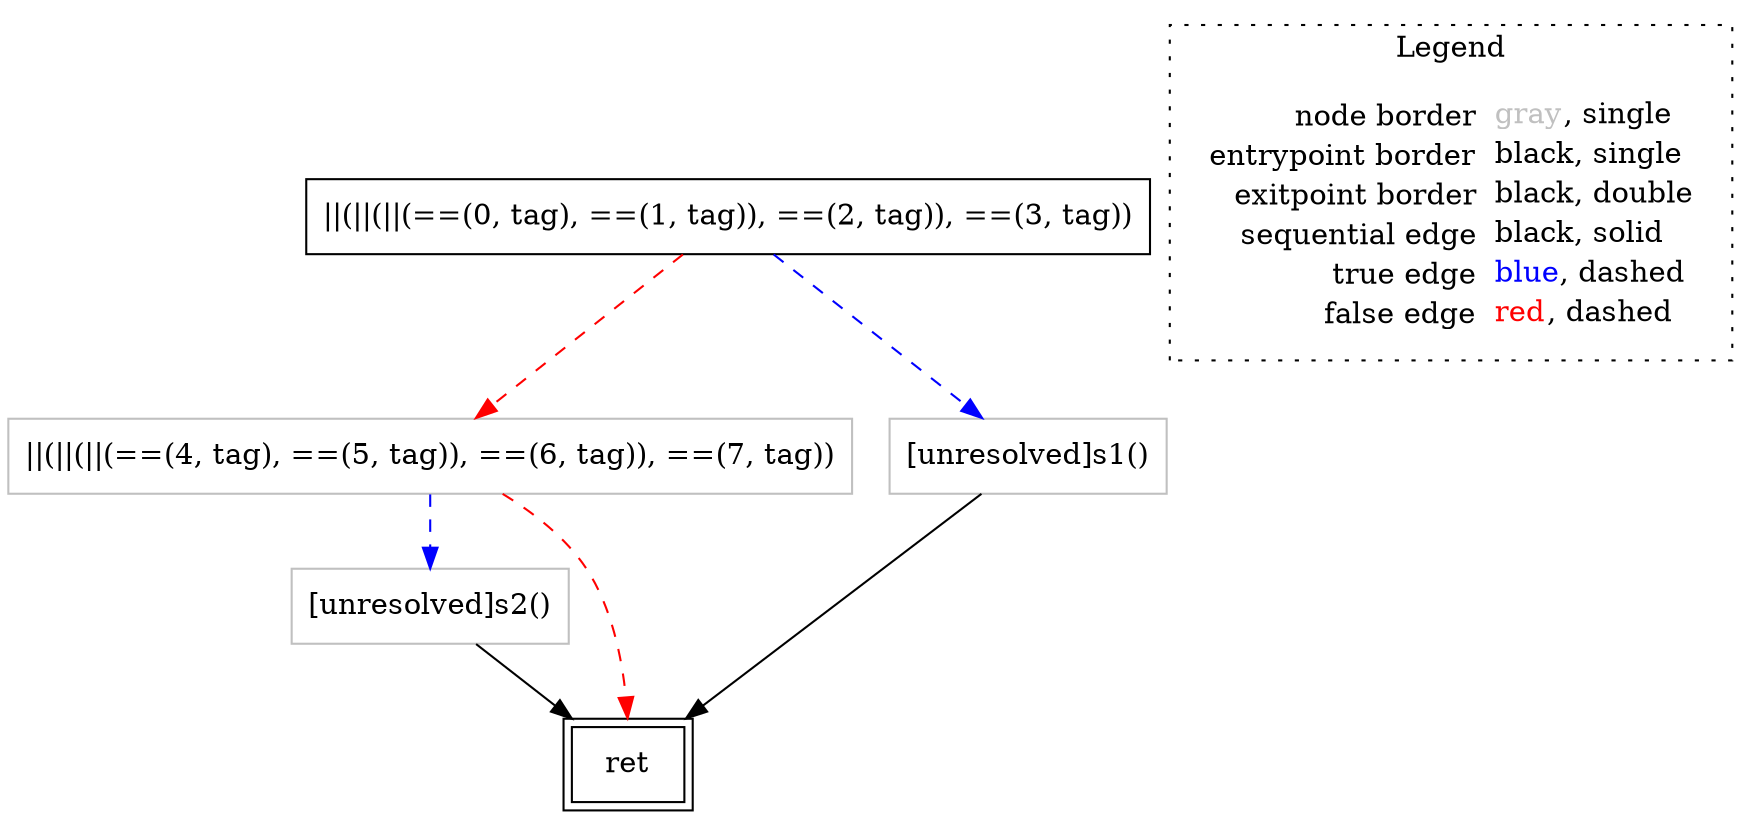digraph {
	"node0" [shape="rect",color="black",label=<||(||(||(==(0, tag), ==(1, tag)), ==(2, tag)), ==(3, tag))>];
	"node1" [shape="rect",color="gray",label=<[unresolved]s2()>];
	"node2" [shape="rect",color="gray",label=<||(||(||(==(4, tag), ==(5, tag)), ==(6, tag)), ==(7, tag))>];
	"node3" [shape="rect",color="gray",label=<[unresolved]s1()>];
	"node4" [shape="rect",color="black",peripheries="2",label=<ret>];
	"node1" -> "node4" [color="black"];
	"node2" -> "node1" [color="blue",style="dashed"];
	"node2" -> "node4" [color="red",style="dashed"];
	"node3" -> "node4" [color="black"];
	"node0" -> "node2" [color="red",style="dashed"];
	"node0" -> "node3" [color="blue",style="dashed"];
subgraph cluster_legend {
	label="Legend";
	style=dotted;
	node [shape=plaintext];
	"legend" [label=<<table border="0" cellpadding="2" cellspacing="0" cellborder="0"><tr><td align="right">node border&nbsp;</td><td align="left"><font color="gray">gray</font>, single</td></tr><tr><td align="right">entrypoint border&nbsp;</td><td align="left"><font color="black">black</font>, single</td></tr><tr><td align="right">exitpoint border&nbsp;</td><td align="left"><font color="black">black</font>, double</td></tr><tr><td align="right">sequential edge&nbsp;</td><td align="left"><font color="black">black</font>, solid</td></tr><tr><td align="right">true edge&nbsp;</td><td align="left"><font color="blue">blue</font>, dashed</td></tr><tr><td align="right">false edge&nbsp;</td><td align="left"><font color="red">red</font>, dashed</td></tr></table>>];
}

}

